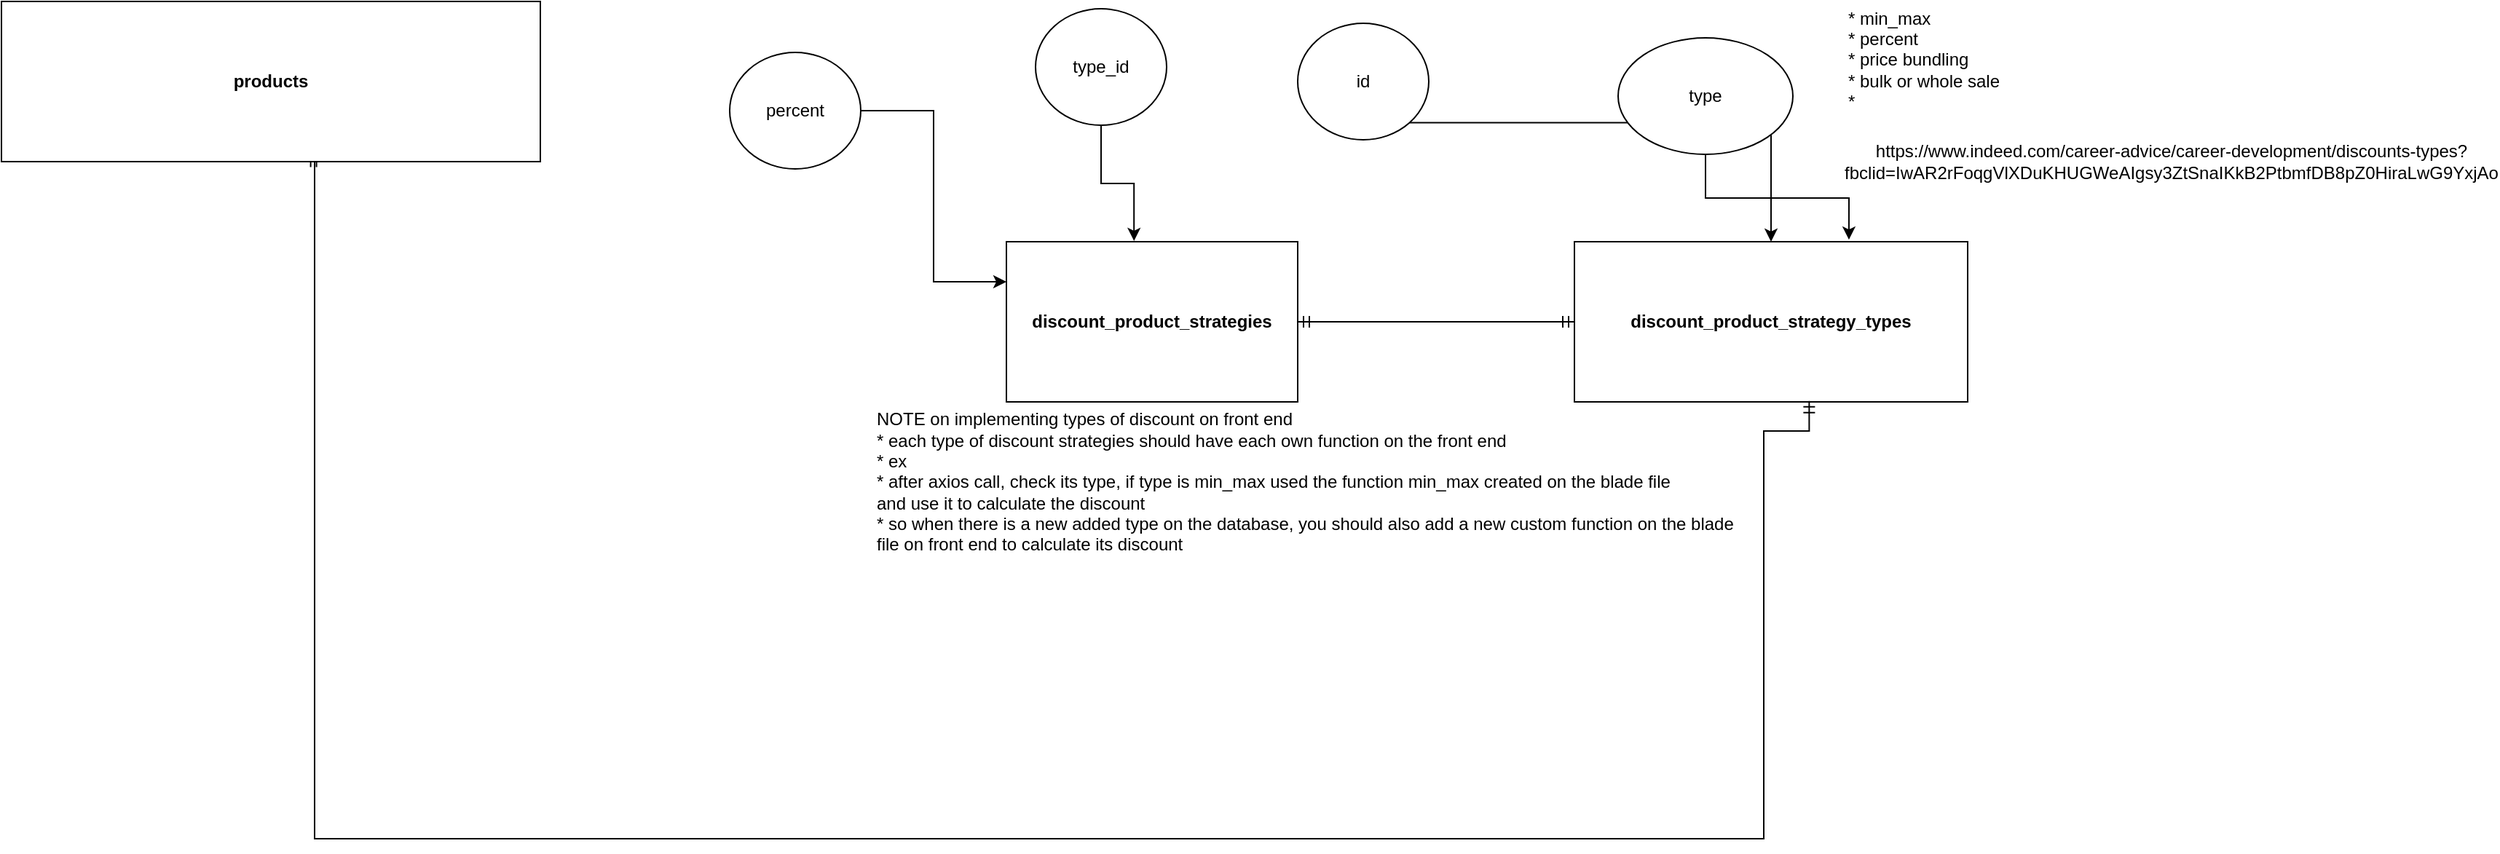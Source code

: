 <mxfile version="15.8.6" type="github">
  <diagram id="kar3vyS12sgQTYsgrsxM" name="Page-1">
    <mxGraphModel dx="2333" dy="827" grid="1" gridSize="10" guides="1" tooltips="1" connect="1" arrows="1" fold="1" page="1" pageScale="1" pageWidth="850" pageHeight="1100" math="0" shadow="0">
      <root>
        <mxCell id="0" />
        <mxCell id="1" parent="0" />
        <mxCell id="u9joneSlGGYFTYJrx8sh-1" value="&lt;b&gt;discount_product_strategies&lt;/b&gt;" style="rounded=0;whiteSpace=wrap;html=1;" parent="1" vertex="1">
          <mxGeometry x="160" y="190" width="200" height="110" as="geometry" />
        </mxCell>
        <mxCell id="u9joneSlGGYFTYJrx8sh-16" style="edgeStyle=orthogonalEdgeStyle;rounded=0;orthogonalLoop=1;jettySize=auto;html=1;exitX=0;exitY=0.5;exitDx=0;exitDy=0;endArrow=ERmandOne;endFill=0;startArrow=ERmandOne;startFill=0;" parent="1" source="u9joneSlGGYFTYJrx8sh-2" target="u9joneSlGGYFTYJrx8sh-1" edge="1">
          <mxGeometry relative="1" as="geometry" />
        </mxCell>
        <mxCell id="u9joneSlGGYFTYJrx8sh-2" value="&lt;b&gt;discount_product_strategy_types&lt;/b&gt;" style="rounded=0;whiteSpace=wrap;html=1;" parent="1" vertex="1">
          <mxGeometry x="550" y="190" width="270" height="110" as="geometry" />
        </mxCell>
        <mxCell id="u9joneSlGGYFTYJrx8sh-6" style="edgeStyle=orthogonalEdgeStyle;rounded=0;orthogonalLoop=1;jettySize=auto;html=1;exitX=1;exitY=1;exitDx=0;exitDy=0;" parent="1" source="u9joneSlGGYFTYJrx8sh-3" target="u9joneSlGGYFTYJrx8sh-2" edge="1">
          <mxGeometry relative="1" as="geometry" />
        </mxCell>
        <mxCell id="u9joneSlGGYFTYJrx8sh-3" value="id" style="ellipse;whiteSpace=wrap;html=1;" parent="1" vertex="1">
          <mxGeometry x="360" y="40" width="90" height="80" as="geometry" />
        </mxCell>
        <mxCell id="u9joneSlGGYFTYJrx8sh-5" style="edgeStyle=orthogonalEdgeStyle;rounded=0;orthogonalLoop=1;jettySize=auto;html=1;exitX=0.5;exitY=1;exitDx=0;exitDy=0;entryX=0.698;entryY=-0.013;entryDx=0;entryDy=0;entryPerimeter=0;" parent="1" source="u9joneSlGGYFTYJrx8sh-4" target="u9joneSlGGYFTYJrx8sh-2" edge="1">
          <mxGeometry relative="1" as="geometry" />
        </mxCell>
        <mxCell id="u9joneSlGGYFTYJrx8sh-4" value="type" style="ellipse;whiteSpace=wrap;html=1;" parent="1" vertex="1">
          <mxGeometry x="580" y="50" width="120" height="80" as="geometry" />
        </mxCell>
        <mxCell id="u9joneSlGGYFTYJrx8sh-8" value="&lt;div style=&quot;text-align: left&quot;&gt;&lt;span&gt;* min_max&lt;/span&gt;&lt;/div&gt;&lt;div style=&quot;text-align: left&quot;&gt;&lt;span&gt;* percent&lt;/span&gt;&lt;/div&gt;&lt;div style=&quot;text-align: left&quot;&gt;&lt;span&gt;* price bundling&lt;/span&gt;&lt;/div&gt;&lt;div style=&quot;text-align: left&quot;&gt;&lt;span&gt;* bulk or whole sale&lt;/span&gt;&lt;/div&gt;&lt;div style=&quot;text-align: left&quot;&gt;&lt;span&gt;*&amp;nbsp;&lt;/span&gt;&lt;/div&gt;" style="text;html=1;strokeColor=none;fillColor=none;align=center;verticalAlign=middle;whiteSpace=wrap;rounded=0;" parent="1" vertex="1">
          <mxGeometry x="710" y="50" width="160" height="30" as="geometry" />
        </mxCell>
        <mxCell id="u9joneSlGGYFTYJrx8sh-9" value="https://www.indeed.com/career-advice/career-development/discounts-types?fbclid=IwAR2rFoqgVlXDuKHUGWeAIgsy3ZtSnaIKkB2PtbmfDB8pZ0HiraLwG9YxjAo" style="text;html=1;strokeColor=none;fillColor=none;align=center;verticalAlign=middle;whiteSpace=wrap;rounded=0;" parent="1" vertex="1">
          <mxGeometry x="930" y="120" width="60" height="30" as="geometry" />
        </mxCell>
        <mxCell id="u9joneSlGGYFTYJrx8sh-13" style="edgeStyle=orthogonalEdgeStyle;rounded=0;orthogonalLoop=1;jettySize=auto;html=1;exitX=0.5;exitY=1;exitDx=0;exitDy=0;entryX=0.438;entryY=-0.005;entryDx=0;entryDy=0;entryPerimeter=0;" parent="1" source="u9joneSlGGYFTYJrx8sh-12" target="u9joneSlGGYFTYJrx8sh-1" edge="1">
          <mxGeometry relative="1" as="geometry" />
        </mxCell>
        <mxCell id="u9joneSlGGYFTYJrx8sh-12" value="type_id" style="ellipse;whiteSpace=wrap;html=1;" parent="1" vertex="1">
          <mxGeometry x="180" y="30" width="90" height="80" as="geometry" />
        </mxCell>
        <mxCell id="u9joneSlGGYFTYJrx8sh-15" style="edgeStyle=orthogonalEdgeStyle;rounded=0;orthogonalLoop=1;jettySize=auto;html=1;exitX=1;exitY=0.5;exitDx=0;exitDy=0;entryX=0;entryY=0.25;entryDx=0;entryDy=0;" parent="1" source="u9joneSlGGYFTYJrx8sh-14" target="u9joneSlGGYFTYJrx8sh-1" edge="1">
          <mxGeometry relative="1" as="geometry" />
        </mxCell>
        <mxCell id="u9joneSlGGYFTYJrx8sh-14" value="percent" style="ellipse;whiteSpace=wrap;html=1;" parent="1" vertex="1">
          <mxGeometry x="-30" y="60" width="90" height="80" as="geometry" />
        </mxCell>
        <mxCell id="u9joneSlGGYFTYJrx8sh-17" value="&lt;div style=&quot;text-align: left&quot;&gt;NOTE on implementing types of discount on front end&lt;/div&gt;&lt;div style=&quot;text-align: left&quot;&gt;* each type of discount strategies should have each own function on the front end&lt;/div&gt;&lt;div style=&quot;text-align: left&quot;&gt;* ex&lt;/div&gt;&lt;div style=&quot;text-align: left&quot;&gt;* after axios call, check its type, if type is min_max used the function min_max created on the blade file&lt;/div&gt;&lt;div style=&quot;text-align: left&quot;&gt;and use it to calculate the discount&lt;/div&gt;&lt;div style=&quot;text-align: left&quot;&gt;* so when there is a new added type on the database, you should also add a new custom function on the blade file on front end to calculate its discount&lt;/div&gt;" style="text;html=1;strokeColor=none;fillColor=none;align=center;verticalAlign=middle;whiteSpace=wrap;rounded=0;" parent="1" vertex="1">
          <mxGeometry x="70" y="340" width="600" height="30" as="geometry" />
        </mxCell>
        <mxCell id="8wsj7iN9lhSrUJAxLuZD-3" style="edgeStyle=orthogonalEdgeStyle;rounded=0;orthogonalLoop=1;jettySize=auto;html=1;exitX=0.563;exitY=0.997;exitDx=0;exitDy=0;entryX=0.597;entryY=0.994;entryDx=0;entryDy=0;entryPerimeter=0;startArrow=ERmandOne;startFill=0;endArrow=ERmandOne;endFill=0;strokeColor=default;exitPerimeter=0;" parent="1" source="e0jUxMu2YsF5jDYow5DT-1" target="u9joneSlGGYFTYJrx8sh-2" edge="1">
          <mxGeometry relative="1" as="geometry">
            <Array as="points">
              <mxPoint x="-315" y="135" />
              <mxPoint x="-315" y="600" />
              <mxPoint x="680" y="600" />
              <mxPoint x="680" y="320" />
              <mxPoint x="711" y="320" />
            </Array>
            <mxPoint x="-315" y="300" as="sourcePoint" />
          </mxGeometry>
        </mxCell>
        <mxCell id="e0jUxMu2YsF5jDYow5DT-1" value="&lt;b&gt;products&lt;/b&gt;" style="rounded=0;whiteSpace=wrap;html=1;" vertex="1" parent="1">
          <mxGeometry x="-530" y="25" width="370" height="110" as="geometry" />
        </mxCell>
      </root>
    </mxGraphModel>
  </diagram>
</mxfile>

